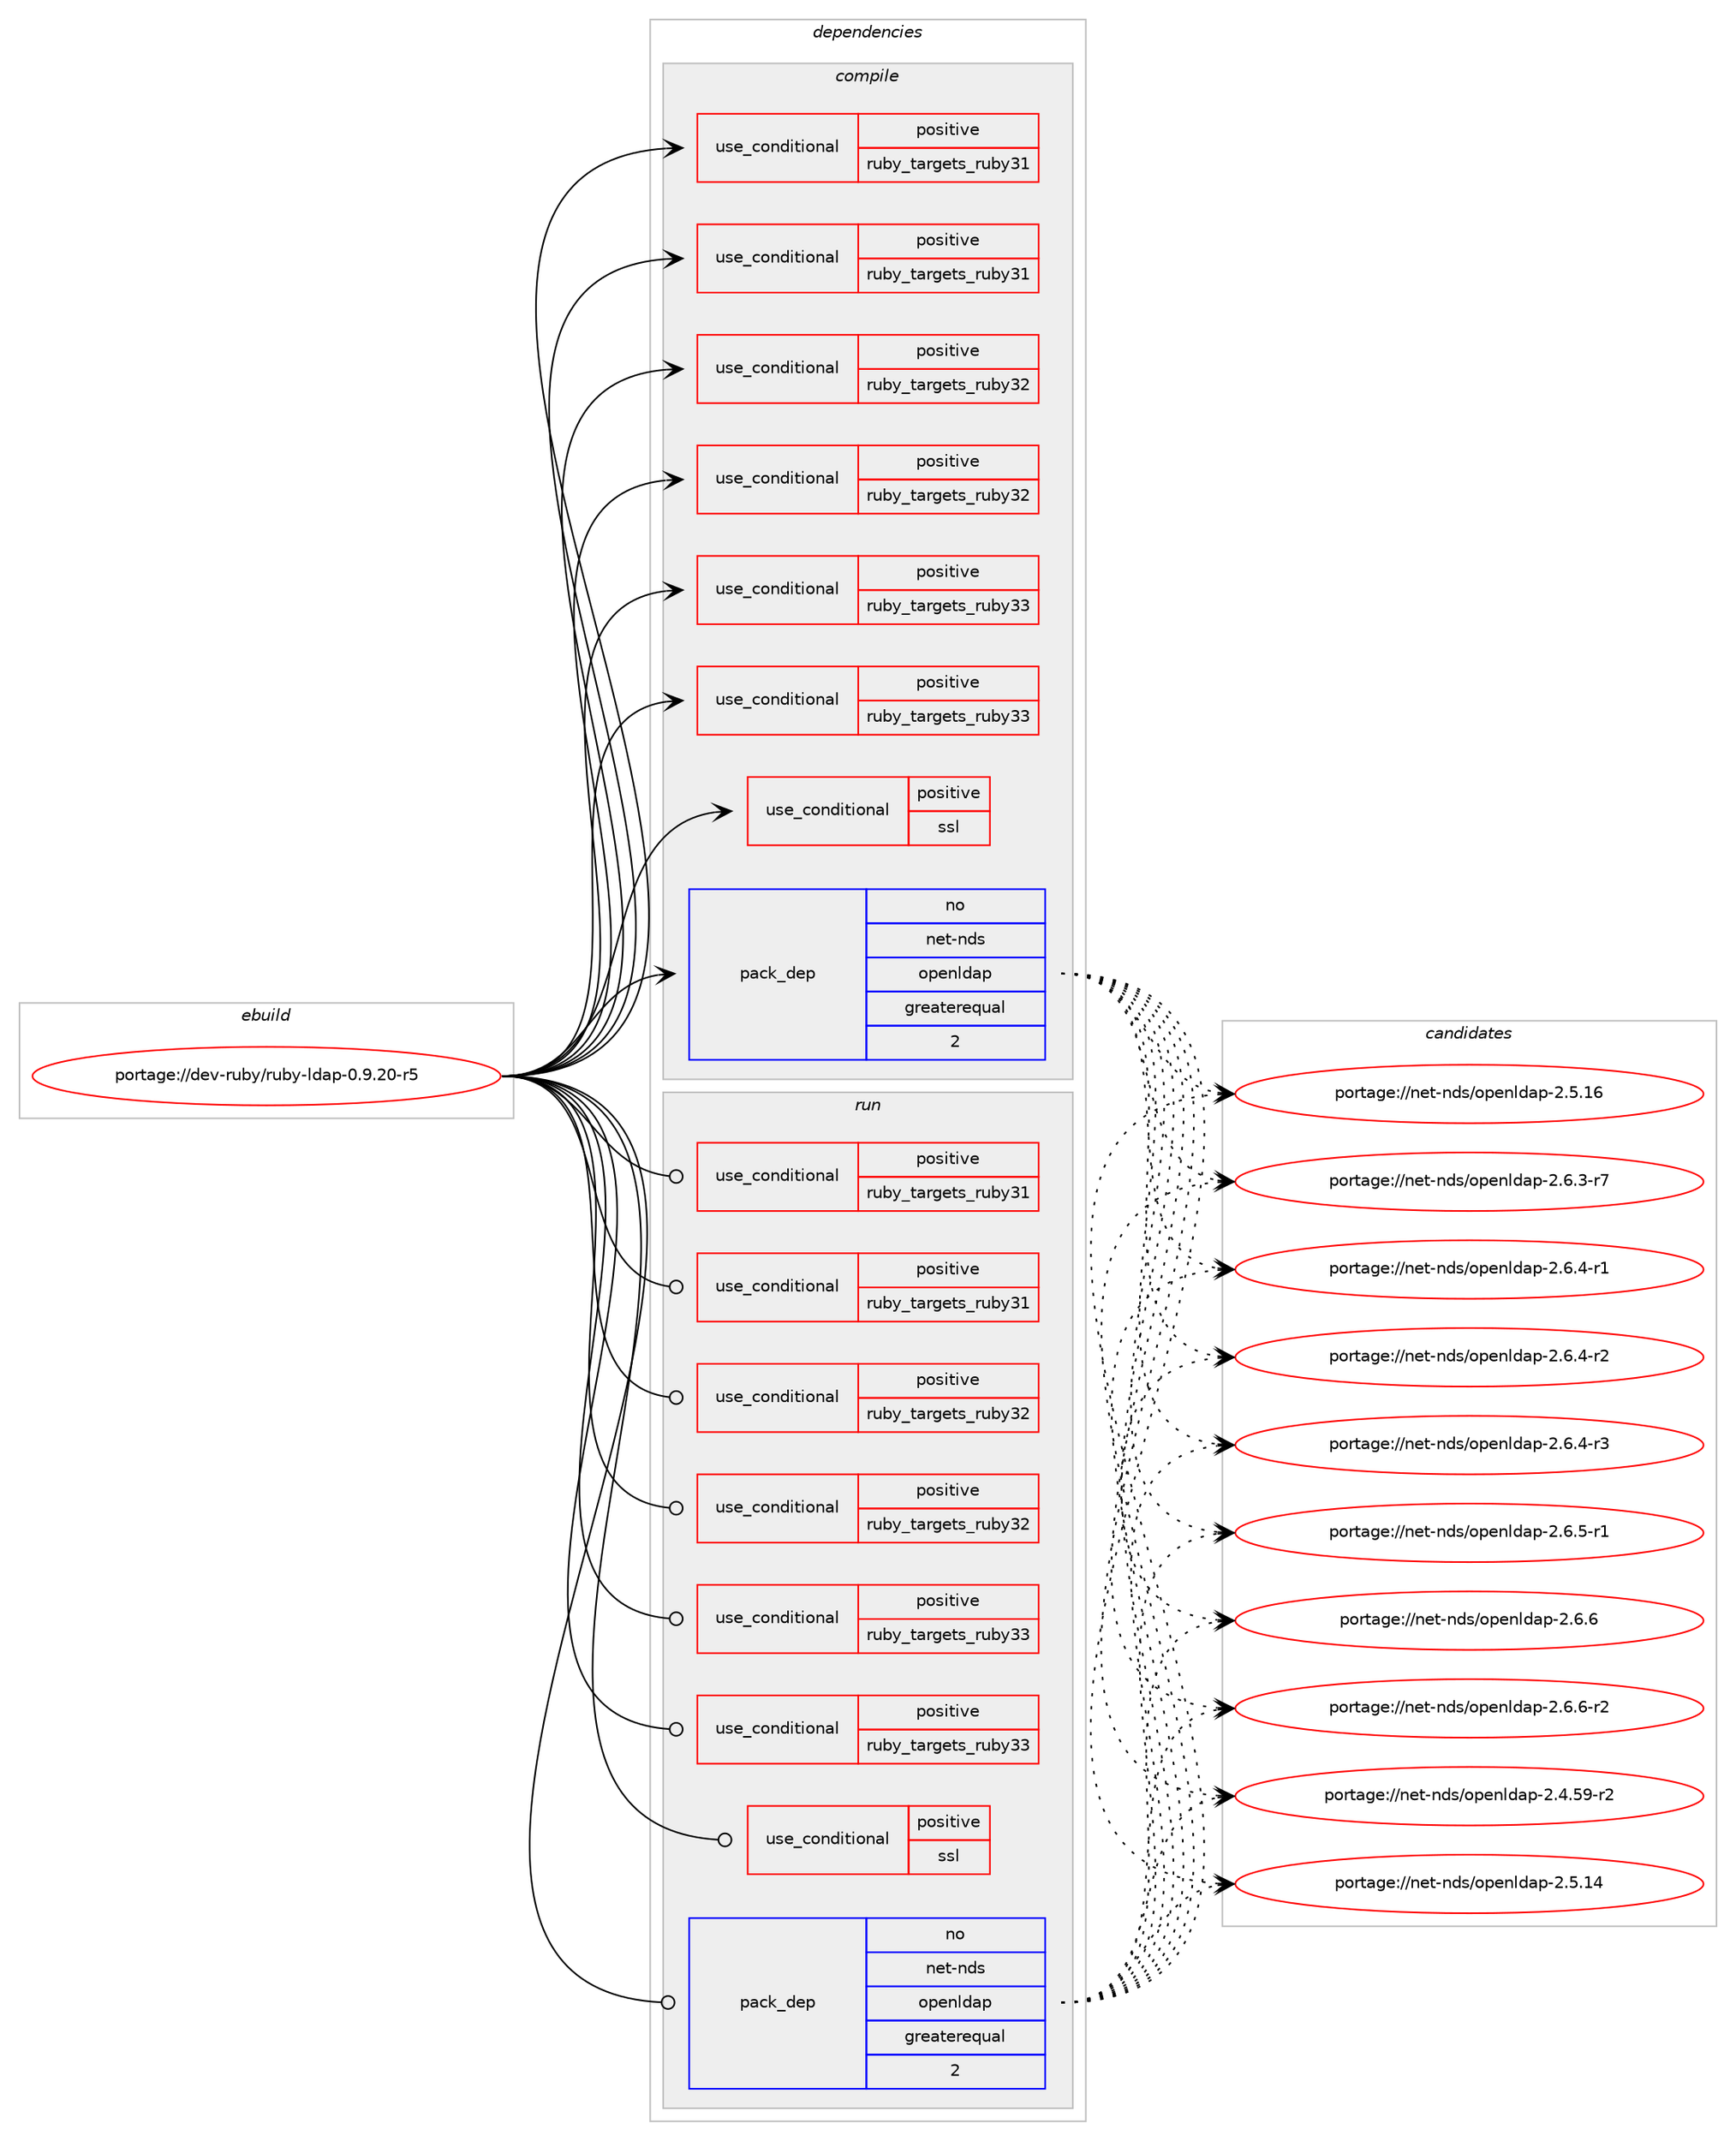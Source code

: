 digraph prolog {

# *************
# Graph options
# *************

newrank=true;
concentrate=true;
compound=true;
graph [rankdir=LR,fontname=Helvetica,fontsize=10,ranksep=1.5];#, ranksep=2.5, nodesep=0.2];
edge  [arrowhead=vee];
node  [fontname=Helvetica,fontsize=10];

# **********
# The ebuild
# **********

subgraph cluster_leftcol {
color=gray;
rank=same;
label=<<i>ebuild</i>>;
id [label="portage://dev-ruby/ruby-ldap-0.9.20-r5", color=red, width=4, href="../dev-ruby/ruby-ldap-0.9.20-r5.svg"];
}

# ****************
# The dependencies
# ****************

subgraph cluster_midcol {
color=gray;
label=<<i>dependencies</i>>;
subgraph cluster_compile {
fillcolor="#eeeeee";
style=filled;
label=<<i>compile</i>>;
subgraph cond54109 {
dependency102912 [label=<<TABLE BORDER="0" CELLBORDER="1" CELLSPACING="0" CELLPADDING="4"><TR><TD ROWSPAN="3" CELLPADDING="10">use_conditional</TD></TR><TR><TD>positive</TD></TR><TR><TD>ruby_targets_ruby31</TD></TR></TABLE>>, shape=none, color=red];
# *** BEGIN UNKNOWN DEPENDENCY TYPE (TODO) ***
# dependency102912 -> package_dependency(portage://dev-ruby/ruby-ldap-0.9.20-r5,install,no,dev-lang,ruby,none,[,,],[slot(3.1)],[])
# *** END UNKNOWN DEPENDENCY TYPE (TODO) ***

}
id:e -> dependency102912:w [weight=20,style="solid",arrowhead="vee"];
subgraph cond54110 {
dependency102913 [label=<<TABLE BORDER="0" CELLBORDER="1" CELLSPACING="0" CELLPADDING="4"><TR><TD ROWSPAN="3" CELLPADDING="10">use_conditional</TD></TR><TR><TD>positive</TD></TR><TR><TD>ruby_targets_ruby31</TD></TR></TABLE>>, shape=none, color=red];
# *** BEGIN UNKNOWN DEPENDENCY TYPE (TODO) ***
# dependency102913 -> package_dependency(portage://dev-ruby/ruby-ldap-0.9.20-r5,install,no,virtual,rubygems,none,[,,],[],[use(enable(ruby_targets_ruby31),negative)])
# *** END UNKNOWN DEPENDENCY TYPE (TODO) ***

}
id:e -> dependency102913:w [weight=20,style="solid",arrowhead="vee"];
subgraph cond54111 {
dependency102914 [label=<<TABLE BORDER="0" CELLBORDER="1" CELLSPACING="0" CELLPADDING="4"><TR><TD ROWSPAN="3" CELLPADDING="10">use_conditional</TD></TR><TR><TD>positive</TD></TR><TR><TD>ruby_targets_ruby32</TD></TR></TABLE>>, shape=none, color=red];
# *** BEGIN UNKNOWN DEPENDENCY TYPE (TODO) ***
# dependency102914 -> package_dependency(portage://dev-ruby/ruby-ldap-0.9.20-r5,install,no,dev-lang,ruby,none,[,,],[slot(3.2)],[])
# *** END UNKNOWN DEPENDENCY TYPE (TODO) ***

}
id:e -> dependency102914:w [weight=20,style="solid",arrowhead="vee"];
subgraph cond54112 {
dependency102915 [label=<<TABLE BORDER="0" CELLBORDER="1" CELLSPACING="0" CELLPADDING="4"><TR><TD ROWSPAN="3" CELLPADDING="10">use_conditional</TD></TR><TR><TD>positive</TD></TR><TR><TD>ruby_targets_ruby32</TD></TR></TABLE>>, shape=none, color=red];
# *** BEGIN UNKNOWN DEPENDENCY TYPE (TODO) ***
# dependency102915 -> package_dependency(portage://dev-ruby/ruby-ldap-0.9.20-r5,install,no,virtual,rubygems,none,[,,],[],[use(enable(ruby_targets_ruby32),negative)])
# *** END UNKNOWN DEPENDENCY TYPE (TODO) ***

}
id:e -> dependency102915:w [weight=20,style="solid",arrowhead="vee"];
subgraph cond54113 {
dependency102916 [label=<<TABLE BORDER="0" CELLBORDER="1" CELLSPACING="0" CELLPADDING="4"><TR><TD ROWSPAN="3" CELLPADDING="10">use_conditional</TD></TR><TR><TD>positive</TD></TR><TR><TD>ruby_targets_ruby33</TD></TR></TABLE>>, shape=none, color=red];
# *** BEGIN UNKNOWN DEPENDENCY TYPE (TODO) ***
# dependency102916 -> package_dependency(portage://dev-ruby/ruby-ldap-0.9.20-r5,install,no,dev-lang,ruby,none,[,,],[slot(3.3)],[])
# *** END UNKNOWN DEPENDENCY TYPE (TODO) ***

}
id:e -> dependency102916:w [weight=20,style="solid",arrowhead="vee"];
subgraph cond54114 {
dependency102917 [label=<<TABLE BORDER="0" CELLBORDER="1" CELLSPACING="0" CELLPADDING="4"><TR><TD ROWSPAN="3" CELLPADDING="10">use_conditional</TD></TR><TR><TD>positive</TD></TR><TR><TD>ruby_targets_ruby33</TD></TR></TABLE>>, shape=none, color=red];
# *** BEGIN UNKNOWN DEPENDENCY TYPE (TODO) ***
# dependency102917 -> package_dependency(portage://dev-ruby/ruby-ldap-0.9.20-r5,install,no,virtual,rubygems,none,[,,],[],[use(enable(ruby_targets_ruby33),negative)])
# *** END UNKNOWN DEPENDENCY TYPE (TODO) ***

}
id:e -> dependency102917:w [weight=20,style="solid",arrowhead="vee"];
subgraph cond54115 {
dependency102918 [label=<<TABLE BORDER="0" CELLBORDER="1" CELLSPACING="0" CELLPADDING="4"><TR><TD ROWSPAN="3" CELLPADDING="10">use_conditional</TD></TR><TR><TD>positive</TD></TR><TR><TD>ssl</TD></TR></TABLE>>, shape=none, color=red];
# *** BEGIN UNKNOWN DEPENDENCY TYPE (TODO) ***
# dependency102918 -> package_dependency(portage://dev-ruby/ruby-ldap-0.9.20-r5,install,no,dev-libs,openssl,none,[,,],[slot(0),equal],[])
# *** END UNKNOWN DEPENDENCY TYPE (TODO) ***

}
id:e -> dependency102918:w [weight=20,style="solid",arrowhead="vee"];
# *** BEGIN UNKNOWN DEPENDENCY TYPE (TODO) ***
# id -> package_dependency(portage://dev-ruby/ruby-ldap-0.9.20-r5,install,no,dev-libs,cyrus-sasl,none,[,,],[],[])
# *** END UNKNOWN DEPENDENCY TYPE (TODO) ***

subgraph pack47436 {
dependency102919 [label=<<TABLE BORDER="0" CELLBORDER="1" CELLSPACING="0" CELLPADDING="4" WIDTH="220"><TR><TD ROWSPAN="6" CELLPADDING="30">pack_dep</TD></TR><TR><TD WIDTH="110">no</TD></TR><TR><TD>net-nds</TD></TR><TR><TD>openldap</TD></TR><TR><TD>greaterequal</TD></TR><TR><TD>2</TD></TR></TABLE>>, shape=none, color=blue];
}
id:e -> dependency102919:w [weight=20,style="solid",arrowhead="vee"];
}
subgraph cluster_compileandrun {
fillcolor="#eeeeee";
style=filled;
label=<<i>compile and run</i>>;
}
subgraph cluster_run {
fillcolor="#eeeeee";
style=filled;
label=<<i>run</i>>;
subgraph cond54116 {
dependency102920 [label=<<TABLE BORDER="0" CELLBORDER="1" CELLSPACING="0" CELLPADDING="4"><TR><TD ROWSPAN="3" CELLPADDING="10">use_conditional</TD></TR><TR><TD>positive</TD></TR><TR><TD>ruby_targets_ruby31</TD></TR></TABLE>>, shape=none, color=red];
# *** BEGIN UNKNOWN DEPENDENCY TYPE (TODO) ***
# dependency102920 -> package_dependency(portage://dev-ruby/ruby-ldap-0.9.20-r5,run,no,dev-lang,ruby,none,[,,],[slot(3.1)],[])
# *** END UNKNOWN DEPENDENCY TYPE (TODO) ***

}
id:e -> dependency102920:w [weight=20,style="solid",arrowhead="odot"];
subgraph cond54117 {
dependency102921 [label=<<TABLE BORDER="0" CELLBORDER="1" CELLSPACING="0" CELLPADDING="4"><TR><TD ROWSPAN="3" CELLPADDING="10">use_conditional</TD></TR><TR><TD>positive</TD></TR><TR><TD>ruby_targets_ruby31</TD></TR></TABLE>>, shape=none, color=red];
# *** BEGIN UNKNOWN DEPENDENCY TYPE (TODO) ***
# dependency102921 -> package_dependency(portage://dev-ruby/ruby-ldap-0.9.20-r5,run,no,virtual,rubygems,none,[,,],[],[use(enable(ruby_targets_ruby31),negative)])
# *** END UNKNOWN DEPENDENCY TYPE (TODO) ***

}
id:e -> dependency102921:w [weight=20,style="solid",arrowhead="odot"];
subgraph cond54118 {
dependency102922 [label=<<TABLE BORDER="0" CELLBORDER="1" CELLSPACING="0" CELLPADDING="4"><TR><TD ROWSPAN="3" CELLPADDING="10">use_conditional</TD></TR><TR><TD>positive</TD></TR><TR><TD>ruby_targets_ruby32</TD></TR></TABLE>>, shape=none, color=red];
# *** BEGIN UNKNOWN DEPENDENCY TYPE (TODO) ***
# dependency102922 -> package_dependency(portage://dev-ruby/ruby-ldap-0.9.20-r5,run,no,dev-lang,ruby,none,[,,],[slot(3.2)],[])
# *** END UNKNOWN DEPENDENCY TYPE (TODO) ***

}
id:e -> dependency102922:w [weight=20,style="solid",arrowhead="odot"];
subgraph cond54119 {
dependency102923 [label=<<TABLE BORDER="0" CELLBORDER="1" CELLSPACING="0" CELLPADDING="4"><TR><TD ROWSPAN="3" CELLPADDING="10">use_conditional</TD></TR><TR><TD>positive</TD></TR><TR><TD>ruby_targets_ruby32</TD></TR></TABLE>>, shape=none, color=red];
# *** BEGIN UNKNOWN DEPENDENCY TYPE (TODO) ***
# dependency102923 -> package_dependency(portage://dev-ruby/ruby-ldap-0.9.20-r5,run,no,virtual,rubygems,none,[,,],[],[use(enable(ruby_targets_ruby32),negative)])
# *** END UNKNOWN DEPENDENCY TYPE (TODO) ***

}
id:e -> dependency102923:w [weight=20,style="solid",arrowhead="odot"];
subgraph cond54120 {
dependency102924 [label=<<TABLE BORDER="0" CELLBORDER="1" CELLSPACING="0" CELLPADDING="4"><TR><TD ROWSPAN="3" CELLPADDING="10">use_conditional</TD></TR><TR><TD>positive</TD></TR><TR><TD>ruby_targets_ruby33</TD></TR></TABLE>>, shape=none, color=red];
# *** BEGIN UNKNOWN DEPENDENCY TYPE (TODO) ***
# dependency102924 -> package_dependency(portage://dev-ruby/ruby-ldap-0.9.20-r5,run,no,dev-lang,ruby,none,[,,],[slot(3.3)],[])
# *** END UNKNOWN DEPENDENCY TYPE (TODO) ***

}
id:e -> dependency102924:w [weight=20,style="solid",arrowhead="odot"];
subgraph cond54121 {
dependency102925 [label=<<TABLE BORDER="0" CELLBORDER="1" CELLSPACING="0" CELLPADDING="4"><TR><TD ROWSPAN="3" CELLPADDING="10">use_conditional</TD></TR><TR><TD>positive</TD></TR><TR><TD>ruby_targets_ruby33</TD></TR></TABLE>>, shape=none, color=red];
# *** BEGIN UNKNOWN DEPENDENCY TYPE (TODO) ***
# dependency102925 -> package_dependency(portage://dev-ruby/ruby-ldap-0.9.20-r5,run,no,virtual,rubygems,none,[,,],[],[use(enable(ruby_targets_ruby33),negative)])
# *** END UNKNOWN DEPENDENCY TYPE (TODO) ***

}
id:e -> dependency102925:w [weight=20,style="solid",arrowhead="odot"];
subgraph cond54122 {
dependency102926 [label=<<TABLE BORDER="0" CELLBORDER="1" CELLSPACING="0" CELLPADDING="4"><TR><TD ROWSPAN="3" CELLPADDING="10">use_conditional</TD></TR><TR><TD>positive</TD></TR><TR><TD>ssl</TD></TR></TABLE>>, shape=none, color=red];
# *** BEGIN UNKNOWN DEPENDENCY TYPE (TODO) ***
# dependency102926 -> package_dependency(portage://dev-ruby/ruby-ldap-0.9.20-r5,run,no,dev-libs,openssl,none,[,,],[slot(0),equal],[])
# *** END UNKNOWN DEPENDENCY TYPE (TODO) ***

}
id:e -> dependency102926:w [weight=20,style="solid",arrowhead="odot"];
# *** BEGIN UNKNOWN DEPENDENCY TYPE (TODO) ***
# id -> package_dependency(portage://dev-ruby/ruby-ldap-0.9.20-r5,run,no,dev-libs,cyrus-sasl,none,[,,],[],[])
# *** END UNKNOWN DEPENDENCY TYPE (TODO) ***

subgraph pack47437 {
dependency102927 [label=<<TABLE BORDER="0" CELLBORDER="1" CELLSPACING="0" CELLPADDING="4" WIDTH="220"><TR><TD ROWSPAN="6" CELLPADDING="30">pack_dep</TD></TR><TR><TD WIDTH="110">no</TD></TR><TR><TD>net-nds</TD></TR><TR><TD>openldap</TD></TR><TR><TD>greaterequal</TD></TR><TR><TD>2</TD></TR></TABLE>>, shape=none, color=blue];
}
id:e -> dependency102927:w [weight=20,style="solid",arrowhead="odot"];
}
}

# **************
# The candidates
# **************

subgraph cluster_choices {
rank=same;
color=gray;
label=<<i>candidates</i>>;

subgraph choice47436 {
color=black;
nodesep=1;
choice110101116451101001154711111210111010810097112455046524653574511450 [label="portage://net-nds/openldap-2.4.59-r2", color=red, width=4,href="../net-nds/openldap-2.4.59-r2.svg"];
choice11010111645110100115471111121011101081009711245504653464952 [label="portage://net-nds/openldap-2.5.14", color=red, width=4,href="../net-nds/openldap-2.5.14.svg"];
choice11010111645110100115471111121011101081009711245504653464954 [label="portage://net-nds/openldap-2.5.16", color=red, width=4,href="../net-nds/openldap-2.5.16.svg"];
choice1101011164511010011547111112101110108100971124550465446514511455 [label="portage://net-nds/openldap-2.6.3-r7", color=red, width=4,href="../net-nds/openldap-2.6.3-r7.svg"];
choice1101011164511010011547111112101110108100971124550465446524511449 [label="portage://net-nds/openldap-2.6.4-r1", color=red, width=4,href="../net-nds/openldap-2.6.4-r1.svg"];
choice1101011164511010011547111112101110108100971124550465446524511450 [label="portage://net-nds/openldap-2.6.4-r2", color=red, width=4,href="../net-nds/openldap-2.6.4-r2.svg"];
choice1101011164511010011547111112101110108100971124550465446524511451 [label="portage://net-nds/openldap-2.6.4-r3", color=red, width=4,href="../net-nds/openldap-2.6.4-r3.svg"];
choice1101011164511010011547111112101110108100971124550465446534511449 [label="portage://net-nds/openldap-2.6.5-r1", color=red, width=4,href="../net-nds/openldap-2.6.5-r1.svg"];
choice110101116451101001154711111210111010810097112455046544654 [label="portage://net-nds/openldap-2.6.6", color=red, width=4,href="../net-nds/openldap-2.6.6.svg"];
choice1101011164511010011547111112101110108100971124550465446544511450 [label="portage://net-nds/openldap-2.6.6-r2", color=red, width=4,href="../net-nds/openldap-2.6.6-r2.svg"];
dependency102919:e -> choice110101116451101001154711111210111010810097112455046524653574511450:w [style=dotted,weight="100"];
dependency102919:e -> choice11010111645110100115471111121011101081009711245504653464952:w [style=dotted,weight="100"];
dependency102919:e -> choice11010111645110100115471111121011101081009711245504653464954:w [style=dotted,weight="100"];
dependency102919:e -> choice1101011164511010011547111112101110108100971124550465446514511455:w [style=dotted,weight="100"];
dependency102919:e -> choice1101011164511010011547111112101110108100971124550465446524511449:w [style=dotted,weight="100"];
dependency102919:e -> choice1101011164511010011547111112101110108100971124550465446524511450:w [style=dotted,weight="100"];
dependency102919:e -> choice1101011164511010011547111112101110108100971124550465446524511451:w [style=dotted,weight="100"];
dependency102919:e -> choice1101011164511010011547111112101110108100971124550465446534511449:w [style=dotted,weight="100"];
dependency102919:e -> choice110101116451101001154711111210111010810097112455046544654:w [style=dotted,weight="100"];
dependency102919:e -> choice1101011164511010011547111112101110108100971124550465446544511450:w [style=dotted,weight="100"];
}
subgraph choice47437 {
color=black;
nodesep=1;
choice110101116451101001154711111210111010810097112455046524653574511450 [label="portage://net-nds/openldap-2.4.59-r2", color=red, width=4,href="../net-nds/openldap-2.4.59-r2.svg"];
choice11010111645110100115471111121011101081009711245504653464952 [label="portage://net-nds/openldap-2.5.14", color=red, width=4,href="../net-nds/openldap-2.5.14.svg"];
choice11010111645110100115471111121011101081009711245504653464954 [label="portage://net-nds/openldap-2.5.16", color=red, width=4,href="../net-nds/openldap-2.5.16.svg"];
choice1101011164511010011547111112101110108100971124550465446514511455 [label="portage://net-nds/openldap-2.6.3-r7", color=red, width=4,href="../net-nds/openldap-2.6.3-r7.svg"];
choice1101011164511010011547111112101110108100971124550465446524511449 [label="portage://net-nds/openldap-2.6.4-r1", color=red, width=4,href="../net-nds/openldap-2.6.4-r1.svg"];
choice1101011164511010011547111112101110108100971124550465446524511450 [label="portage://net-nds/openldap-2.6.4-r2", color=red, width=4,href="../net-nds/openldap-2.6.4-r2.svg"];
choice1101011164511010011547111112101110108100971124550465446524511451 [label="portage://net-nds/openldap-2.6.4-r3", color=red, width=4,href="../net-nds/openldap-2.6.4-r3.svg"];
choice1101011164511010011547111112101110108100971124550465446534511449 [label="portage://net-nds/openldap-2.6.5-r1", color=red, width=4,href="../net-nds/openldap-2.6.5-r1.svg"];
choice110101116451101001154711111210111010810097112455046544654 [label="portage://net-nds/openldap-2.6.6", color=red, width=4,href="../net-nds/openldap-2.6.6.svg"];
choice1101011164511010011547111112101110108100971124550465446544511450 [label="portage://net-nds/openldap-2.6.6-r2", color=red, width=4,href="../net-nds/openldap-2.6.6-r2.svg"];
dependency102927:e -> choice110101116451101001154711111210111010810097112455046524653574511450:w [style=dotted,weight="100"];
dependency102927:e -> choice11010111645110100115471111121011101081009711245504653464952:w [style=dotted,weight="100"];
dependency102927:e -> choice11010111645110100115471111121011101081009711245504653464954:w [style=dotted,weight="100"];
dependency102927:e -> choice1101011164511010011547111112101110108100971124550465446514511455:w [style=dotted,weight="100"];
dependency102927:e -> choice1101011164511010011547111112101110108100971124550465446524511449:w [style=dotted,weight="100"];
dependency102927:e -> choice1101011164511010011547111112101110108100971124550465446524511450:w [style=dotted,weight="100"];
dependency102927:e -> choice1101011164511010011547111112101110108100971124550465446524511451:w [style=dotted,weight="100"];
dependency102927:e -> choice1101011164511010011547111112101110108100971124550465446534511449:w [style=dotted,weight="100"];
dependency102927:e -> choice110101116451101001154711111210111010810097112455046544654:w [style=dotted,weight="100"];
dependency102927:e -> choice1101011164511010011547111112101110108100971124550465446544511450:w [style=dotted,weight="100"];
}
}

}
